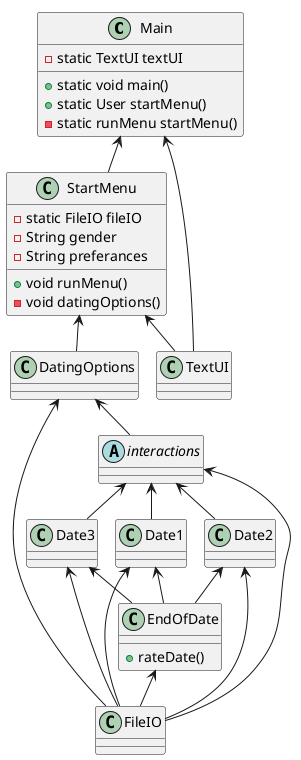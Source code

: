 @startuml
!pragma layout smetana
'https://plantuml.com/class-diagram

class Main{
    - static TextUI textUI
    + static void main()
    + static User startMenu()
    - static runMenu startMenu()
}



class StartMenu{

    - static FileIO fileIO
    + void runMenu()
    - String gender
    - String preferances
    - void datingOptions()

}


class DatingOptions {


}

abstract interactions{

}


class Date1{



}


class Date2{



}

class Date3{



}


class FileIO {



}

class TextUI {



}


class EndOfDate{
+ rateDate()

}



StartMenu <-- DatingOptions
Main <-- StartMenu
StartMenu <--TextUI
DatingOptions <-- FileIO
DatingOptions <-- interactions
interactions <-- FileIO
interactions <-- Date1
interactions <-- Date2
interactions <-- Date3
Date1 <-- FileIO
Date2 <-- FileIO
Date3 <-- FileIO

Date1 <-- EndOfDate
Date2 <-- EndOfDate
Date3 <-- EndOfDate
EndOfDate <-- FileIO

Main <-- TextUI






@enduml